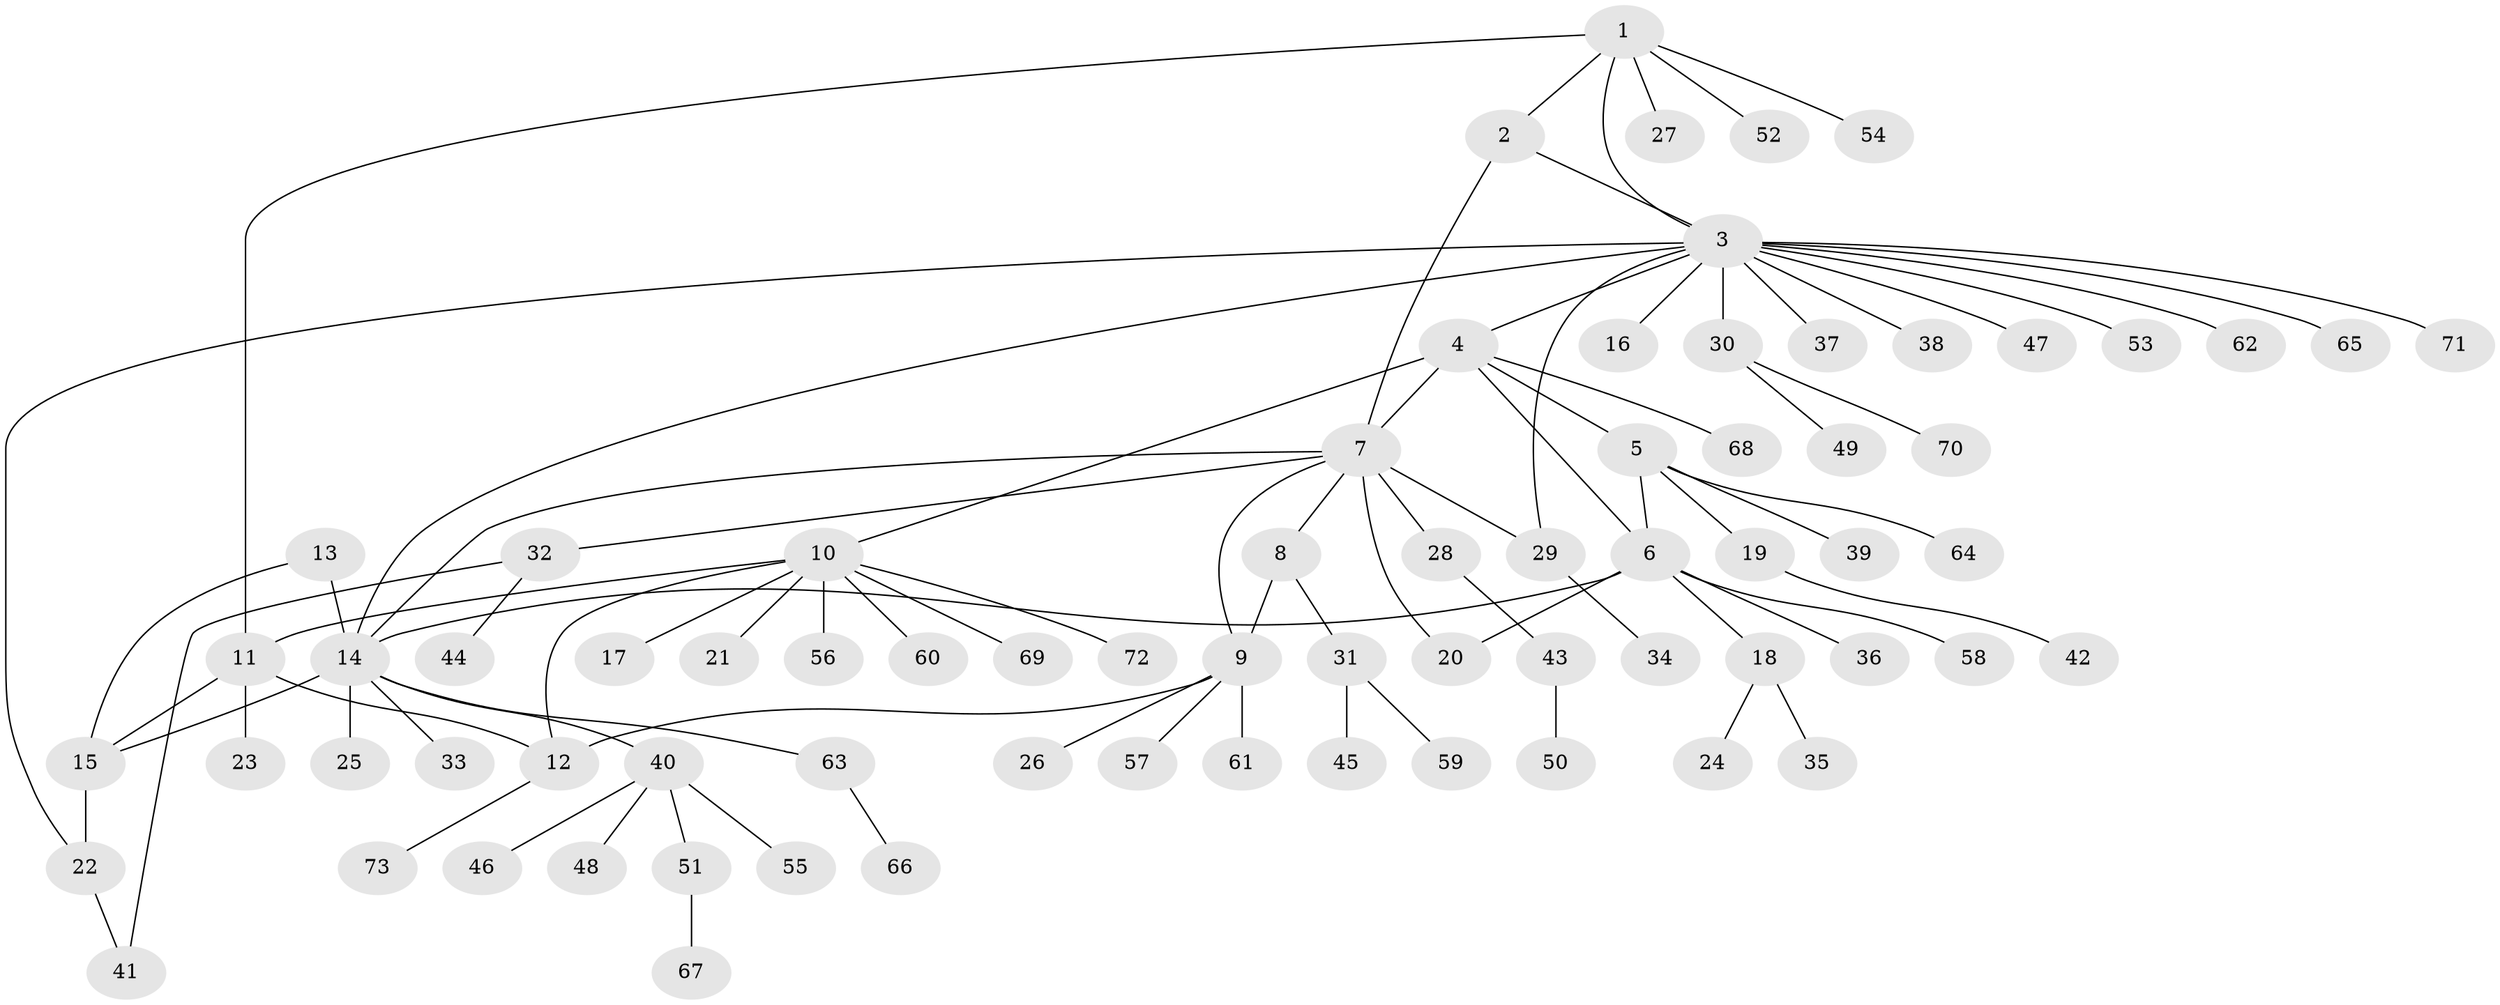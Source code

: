 // Generated by graph-tools (version 1.1) at 2025/02/03/09/25 03:02:40]
// undirected, 73 vertices, 87 edges
graph export_dot {
graph [start="1"]
  node [color=gray90,style=filled];
  1;
  2;
  3;
  4;
  5;
  6;
  7;
  8;
  9;
  10;
  11;
  12;
  13;
  14;
  15;
  16;
  17;
  18;
  19;
  20;
  21;
  22;
  23;
  24;
  25;
  26;
  27;
  28;
  29;
  30;
  31;
  32;
  33;
  34;
  35;
  36;
  37;
  38;
  39;
  40;
  41;
  42;
  43;
  44;
  45;
  46;
  47;
  48;
  49;
  50;
  51;
  52;
  53;
  54;
  55;
  56;
  57;
  58;
  59;
  60;
  61;
  62;
  63;
  64;
  65;
  66;
  67;
  68;
  69;
  70;
  71;
  72;
  73;
  1 -- 2;
  1 -- 3;
  1 -- 11;
  1 -- 27;
  1 -- 52;
  1 -- 54;
  2 -- 3;
  2 -- 7;
  3 -- 4;
  3 -- 14;
  3 -- 16;
  3 -- 22;
  3 -- 29;
  3 -- 30;
  3 -- 37;
  3 -- 38;
  3 -- 47;
  3 -- 53;
  3 -- 62;
  3 -- 65;
  3 -- 71;
  4 -- 5;
  4 -- 6;
  4 -- 7;
  4 -- 10;
  4 -- 68;
  5 -- 6;
  5 -- 19;
  5 -- 39;
  5 -- 64;
  6 -- 14;
  6 -- 18;
  6 -- 20;
  6 -- 36;
  6 -- 58;
  7 -- 8;
  7 -- 9;
  7 -- 14;
  7 -- 20;
  7 -- 28;
  7 -- 29;
  7 -- 32;
  8 -- 9;
  8 -- 31;
  9 -- 12;
  9 -- 26;
  9 -- 57;
  9 -- 61;
  10 -- 11;
  10 -- 12;
  10 -- 17;
  10 -- 21;
  10 -- 56;
  10 -- 60;
  10 -- 69;
  10 -- 72;
  11 -- 12;
  11 -- 15;
  11 -- 23;
  12 -- 73;
  13 -- 14;
  13 -- 15;
  14 -- 15;
  14 -- 25;
  14 -- 33;
  14 -- 40;
  14 -- 63;
  15 -- 22;
  18 -- 24;
  18 -- 35;
  19 -- 42;
  22 -- 41;
  28 -- 43;
  29 -- 34;
  30 -- 49;
  30 -- 70;
  31 -- 45;
  31 -- 59;
  32 -- 41;
  32 -- 44;
  40 -- 46;
  40 -- 48;
  40 -- 51;
  40 -- 55;
  43 -- 50;
  51 -- 67;
  63 -- 66;
}

